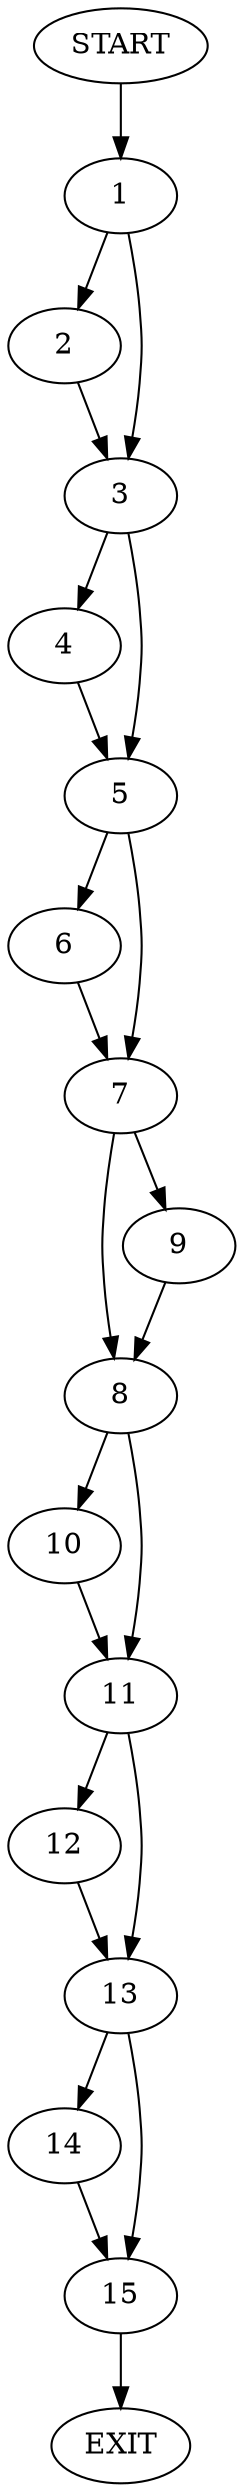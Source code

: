 digraph {
0 [label="START"]
16 [label="EXIT"]
0 -> 1
1 -> 2
1 -> 3
3 -> 4
3 -> 5
2 -> 3
4 -> 5
5 -> 6
5 -> 7
6 -> 7
7 -> 8
7 -> 9
9 -> 8
8 -> 10
8 -> 11
10 -> 11
11 -> 12
11 -> 13
13 -> 14
13 -> 15
12 -> 13
14 -> 15
15 -> 16
}
